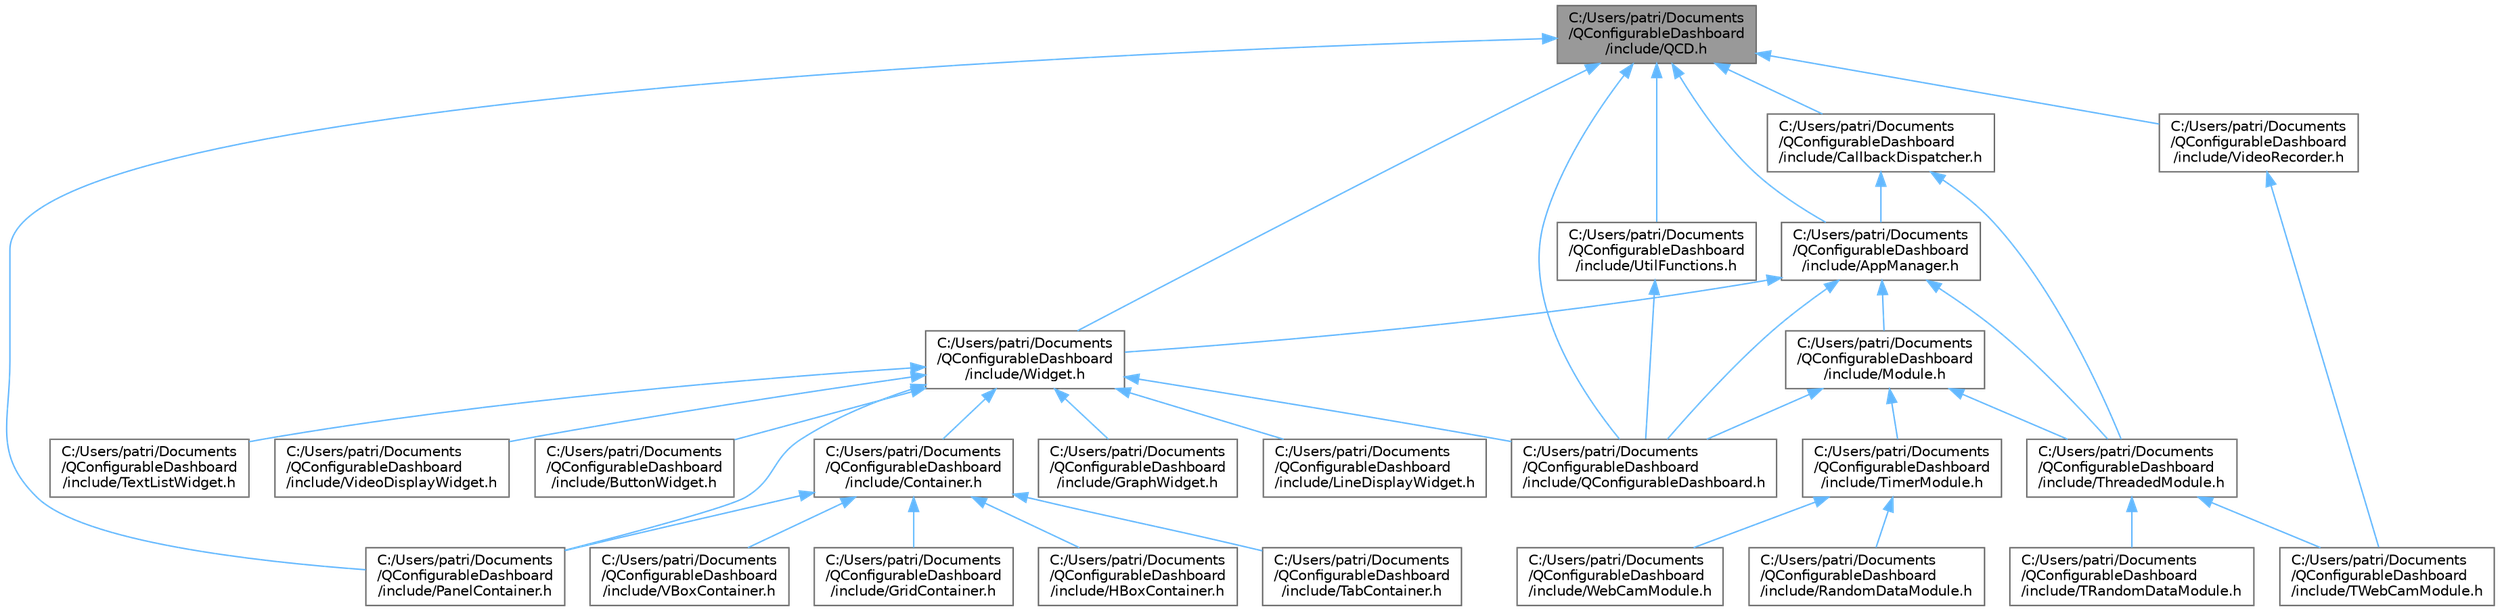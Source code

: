 digraph "C:/Users/patri/Documents/QConfigurableDashboard/include/QCD.h"
{
 // LATEX_PDF_SIZE
  bgcolor="transparent";
  edge [fontname=Helvetica,fontsize=10,labelfontname=Helvetica,labelfontsize=10];
  node [fontname=Helvetica,fontsize=10,shape=box,height=0.2,width=0.4];
  Node1 [label="C:/Users/patri/Documents\l/QConfigurableDashboard\l/include/QCD.h",height=0.2,width=0.4,color="gray40", fillcolor="grey60", style="filled", fontcolor="black",tooltip="Constants for QConfigurableDashboard."];
  Node1 -> Node2 [dir="back",color="steelblue1",style="solid"];
  Node2 [label="C:/Users/patri/Documents\l/QConfigurableDashboard\l/include/AppManager.h",height=0.2,width=0.4,color="grey40", fillcolor="white", style="filled",URL="$AppManager_8h_source.html",tooltip=" "];
  Node2 -> Node3 [dir="back",color="steelblue1",style="solid"];
  Node3 [label="C:/Users/patri/Documents\l/QConfigurableDashboard\l/include/Module.h",height=0.2,width=0.4,color="grey40", fillcolor="white", style="filled",URL="$Module_8h_source.html",tooltip=" "];
  Node3 -> Node4 [dir="back",color="steelblue1",style="solid"];
  Node4 [label="C:/Users/patri/Documents\l/QConfigurableDashboard\l/include/QConfigurableDashboard.h",height=0.2,width=0.4,color="grey40", fillcolor="white", style="filled",URL="$QConfigurableDashboard_8h_source.html",tooltip=" "];
  Node3 -> Node5 [dir="back",color="steelblue1",style="solid"];
  Node5 [label="C:/Users/patri/Documents\l/QConfigurableDashboard\l/include/ThreadedModule.h",height=0.2,width=0.4,color="grey40", fillcolor="white", style="filled",URL="$ThreadedModule_8h_source.html",tooltip=" "];
  Node5 -> Node6 [dir="back",color="steelblue1",style="solid"];
  Node6 [label="C:/Users/patri/Documents\l/QConfigurableDashboard\l/include/TRandomDataModule.h",height=0.2,width=0.4,color="grey40", fillcolor="white", style="filled",URL="$TRandomDataModule_8h_source.html",tooltip=" "];
  Node5 -> Node7 [dir="back",color="steelblue1",style="solid"];
  Node7 [label="C:/Users/patri/Documents\l/QConfigurableDashboard\l/include/TWebCamModule.h",height=0.2,width=0.4,color="grey40", fillcolor="white", style="filled",URL="$TWebCamModule_8h_source.html",tooltip=" "];
  Node3 -> Node8 [dir="back",color="steelblue1",style="solid"];
  Node8 [label="C:/Users/patri/Documents\l/QConfigurableDashboard\l/include/TimerModule.h",height=0.2,width=0.4,color="grey40", fillcolor="white", style="filled",URL="$TimerModule_8h_source.html",tooltip=" "];
  Node8 -> Node9 [dir="back",color="steelblue1",style="solid"];
  Node9 [label="C:/Users/patri/Documents\l/QConfigurableDashboard\l/include/RandomDataModule.h",height=0.2,width=0.4,color="grey40", fillcolor="white", style="filled",URL="$RandomDataModule_8h_source.html",tooltip=" "];
  Node8 -> Node10 [dir="back",color="steelblue1",style="solid"];
  Node10 [label="C:/Users/patri/Documents\l/QConfigurableDashboard\l/include/WebCamModule.h",height=0.2,width=0.4,color="grey40", fillcolor="white", style="filled",URL="$WebCamModule_8h_source.html",tooltip=" "];
  Node2 -> Node4 [dir="back",color="steelblue1",style="solid"];
  Node2 -> Node5 [dir="back",color="steelblue1",style="solid"];
  Node2 -> Node11 [dir="back",color="steelblue1",style="solid"];
  Node11 [label="C:/Users/patri/Documents\l/QConfigurableDashboard\l/include/Widget.h",height=0.2,width=0.4,color="grey40", fillcolor="white", style="filled",URL="$Widget_8h_source.html",tooltip=" "];
  Node11 -> Node12 [dir="back",color="steelblue1",style="solid"];
  Node12 [label="C:/Users/patri/Documents\l/QConfigurableDashboard\l/include/ButtonWidget.h",height=0.2,width=0.4,color="grey40", fillcolor="white", style="filled",URL="$ButtonWidget_8h_source.html",tooltip=" "];
  Node11 -> Node13 [dir="back",color="steelblue1",style="solid"];
  Node13 [label="C:/Users/patri/Documents\l/QConfigurableDashboard\l/include/Container.h",height=0.2,width=0.4,color="grey40", fillcolor="white", style="filled",URL="$Container_8h_source.html",tooltip=" "];
  Node13 -> Node14 [dir="back",color="steelblue1",style="solid"];
  Node14 [label="C:/Users/patri/Documents\l/QConfigurableDashboard\l/include/GridContainer.h",height=0.2,width=0.4,color="grey40", fillcolor="white", style="filled",URL="$GridContainer_8h_source.html",tooltip=" "];
  Node13 -> Node15 [dir="back",color="steelblue1",style="solid"];
  Node15 [label="C:/Users/patri/Documents\l/QConfigurableDashboard\l/include/HBoxContainer.h",height=0.2,width=0.4,color="grey40", fillcolor="white", style="filled",URL="$HBoxContainer_8h_source.html",tooltip=" "];
  Node13 -> Node16 [dir="back",color="steelblue1",style="solid"];
  Node16 [label="C:/Users/patri/Documents\l/QConfigurableDashboard\l/include/PanelContainer.h",height=0.2,width=0.4,color="grey40", fillcolor="white", style="filled",URL="$PanelContainer_8h_source.html",tooltip=" "];
  Node13 -> Node17 [dir="back",color="steelblue1",style="solid"];
  Node17 [label="C:/Users/patri/Documents\l/QConfigurableDashboard\l/include/TabContainer.h",height=0.2,width=0.4,color="grey40", fillcolor="white", style="filled",URL="$TabContainer_8h_source.html",tooltip=" "];
  Node13 -> Node18 [dir="back",color="steelblue1",style="solid"];
  Node18 [label="C:/Users/patri/Documents\l/QConfigurableDashboard\l/include/VBoxContainer.h",height=0.2,width=0.4,color="grey40", fillcolor="white", style="filled",URL="$VBoxContainer_8h_source.html",tooltip=" "];
  Node11 -> Node19 [dir="back",color="steelblue1",style="solid"];
  Node19 [label="C:/Users/patri/Documents\l/QConfigurableDashboard\l/include/GraphWidget.h",height=0.2,width=0.4,color="grey40", fillcolor="white", style="filled",URL="$GraphWidget_8h_source.html",tooltip=" "];
  Node11 -> Node20 [dir="back",color="steelblue1",style="solid"];
  Node20 [label="C:/Users/patri/Documents\l/QConfigurableDashboard\l/include/LineDisplayWidget.h",height=0.2,width=0.4,color="grey40", fillcolor="white", style="filled",URL="$LineDisplayWidget_8h_source.html",tooltip=" "];
  Node11 -> Node16 [dir="back",color="steelblue1",style="solid"];
  Node11 -> Node4 [dir="back",color="steelblue1",style="solid"];
  Node11 -> Node21 [dir="back",color="steelblue1",style="solid"];
  Node21 [label="C:/Users/patri/Documents\l/QConfigurableDashboard\l/include/TextListWidget.h",height=0.2,width=0.4,color="grey40", fillcolor="white", style="filled",URL="$TextListWidget_8h_source.html",tooltip=" "];
  Node11 -> Node22 [dir="back",color="steelblue1",style="solid"];
  Node22 [label="C:/Users/patri/Documents\l/QConfigurableDashboard\l/include/VideoDisplayWidget.h",height=0.2,width=0.4,color="grey40", fillcolor="white", style="filled",URL="$VideoDisplayWidget_8h_source.html",tooltip=" "];
  Node1 -> Node23 [dir="back",color="steelblue1",style="solid"];
  Node23 [label="C:/Users/patri/Documents\l/QConfigurableDashboard\l/include/CallbackDispatcher.h",height=0.2,width=0.4,color="grey40", fillcolor="white", style="filled",URL="$CallbackDispatcher_8h_source.html",tooltip=" "];
  Node23 -> Node2 [dir="back",color="steelblue1",style="solid"];
  Node23 -> Node5 [dir="back",color="steelblue1",style="solid"];
  Node1 -> Node16 [dir="back",color="steelblue1",style="solid"];
  Node1 -> Node4 [dir="back",color="steelblue1",style="solid"];
  Node1 -> Node24 [dir="back",color="steelblue1",style="solid"];
  Node24 [label="C:/Users/patri/Documents\l/QConfigurableDashboard\l/include/UtilFunctions.h",height=0.2,width=0.4,color="grey40", fillcolor="white", style="filled",URL="$UtilFunctions_8h_source.html",tooltip=" "];
  Node24 -> Node4 [dir="back",color="steelblue1",style="solid"];
  Node1 -> Node25 [dir="back",color="steelblue1",style="solid"];
  Node25 [label="C:/Users/patri/Documents\l/QConfigurableDashboard\l/include/VideoRecorder.h",height=0.2,width=0.4,color="grey40", fillcolor="white", style="filled",URL="$VideoRecorder_8h_source.html",tooltip=" "];
  Node25 -> Node7 [dir="back",color="steelblue1",style="solid"];
  Node1 -> Node11 [dir="back",color="steelblue1",style="solid"];
}
